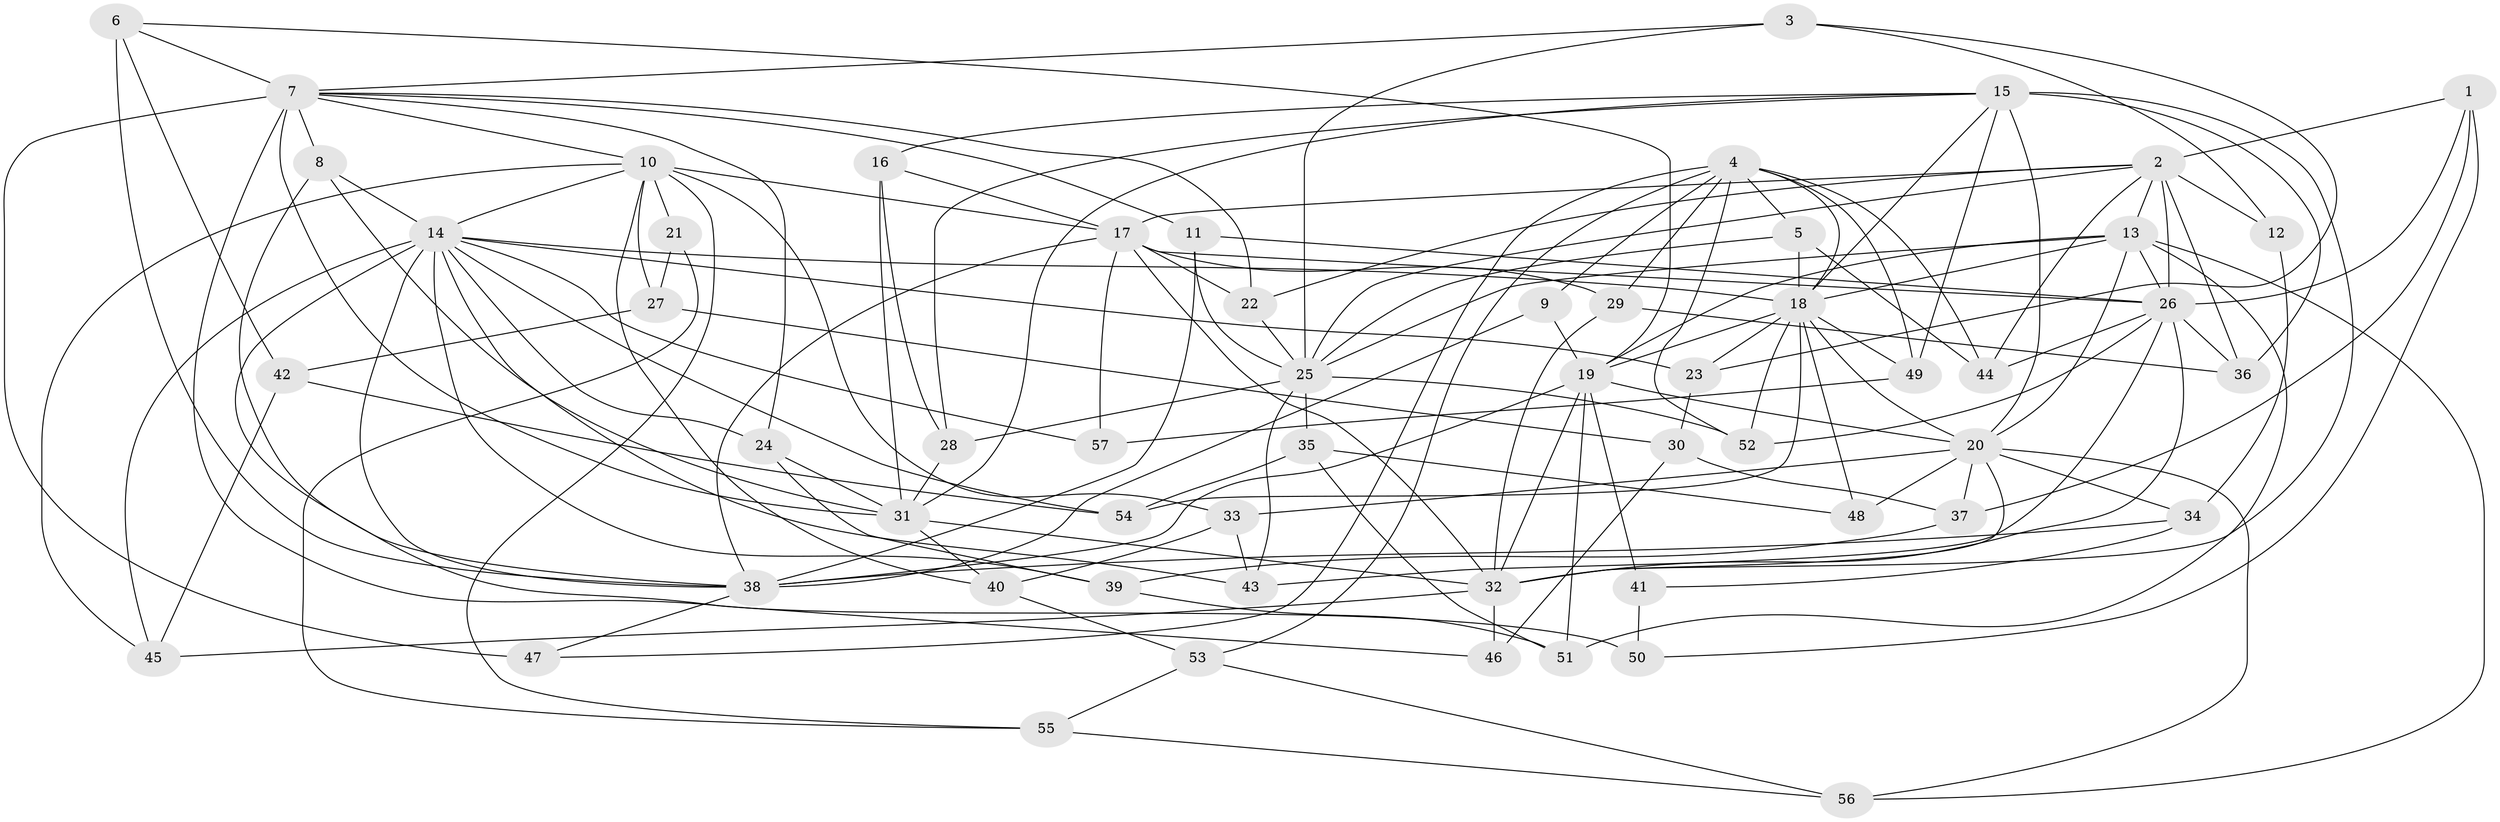// original degree distribution, {4: 1.0}
// Generated by graph-tools (version 1.1) at 2025/38/03/09/25 02:38:00]
// undirected, 57 vertices, 153 edges
graph export_dot {
graph [start="1"]
  node [color=gray90,style=filled];
  1;
  2;
  3;
  4;
  5;
  6;
  7;
  8;
  9;
  10;
  11;
  12;
  13;
  14;
  15;
  16;
  17;
  18;
  19;
  20;
  21;
  22;
  23;
  24;
  25;
  26;
  27;
  28;
  29;
  30;
  31;
  32;
  33;
  34;
  35;
  36;
  37;
  38;
  39;
  40;
  41;
  42;
  43;
  44;
  45;
  46;
  47;
  48;
  49;
  50;
  51;
  52;
  53;
  54;
  55;
  56;
  57;
  1 -- 2 [weight=1.0];
  1 -- 26 [weight=1.0];
  1 -- 37 [weight=1.0];
  1 -- 50 [weight=1.0];
  2 -- 12 [weight=2.0];
  2 -- 13 [weight=1.0];
  2 -- 17 [weight=1.0];
  2 -- 22 [weight=1.0];
  2 -- 25 [weight=1.0];
  2 -- 26 [weight=1.0];
  2 -- 36 [weight=1.0];
  2 -- 44 [weight=1.0];
  3 -- 7 [weight=1.0];
  3 -- 12 [weight=1.0];
  3 -- 23 [weight=1.0];
  3 -- 25 [weight=1.0];
  4 -- 5 [weight=1.0];
  4 -- 9 [weight=2.0];
  4 -- 18 [weight=1.0];
  4 -- 29 [weight=1.0];
  4 -- 44 [weight=1.0];
  4 -- 47 [weight=1.0];
  4 -- 49 [weight=1.0];
  4 -- 52 [weight=1.0];
  4 -- 53 [weight=1.0];
  5 -- 18 [weight=1.0];
  5 -- 25 [weight=1.0];
  5 -- 44 [weight=1.0];
  6 -- 7 [weight=1.0];
  6 -- 19 [weight=1.0];
  6 -- 38 [weight=1.0];
  6 -- 42 [weight=1.0];
  7 -- 8 [weight=1.0];
  7 -- 10 [weight=1.0];
  7 -- 11 [weight=1.0];
  7 -- 22 [weight=1.0];
  7 -- 24 [weight=1.0];
  7 -- 31 [weight=1.0];
  7 -- 47 [weight=2.0];
  7 -- 50 [weight=2.0];
  8 -- 14 [weight=1.0];
  8 -- 31 [weight=1.0];
  8 -- 38 [weight=1.0];
  9 -- 19 [weight=1.0];
  9 -- 38 [weight=1.0];
  10 -- 14 [weight=1.0];
  10 -- 17 [weight=1.0];
  10 -- 21 [weight=2.0];
  10 -- 27 [weight=1.0];
  10 -- 33 [weight=1.0];
  10 -- 40 [weight=1.0];
  10 -- 45 [weight=1.0];
  10 -- 55 [weight=1.0];
  11 -- 25 [weight=1.0];
  11 -- 26 [weight=1.0];
  11 -- 38 [weight=1.0];
  12 -- 34 [weight=1.0];
  13 -- 18 [weight=1.0];
  13 -- 19 [weight=1.0];
  13 -- 20 [weight=1.0];
  13 -- 25 [weight=1.0];
  13 -- 26 [weight=1.0];
  13 -- 51 [weight=1.0];
  13 -- 56 [weight=1.0];
  14 -- 18 [weight=1.0];
  14 -- 23 [weight=1.0];
  14 -- 24 [weight=1.0];
  14 -- 38 [weight=1.0];
  14 -- 39 [weight=1.0];
  14 -- 43 [weight=1.0];
  14 -- 45 [weight=1.0];
  14 -- 46 [weight=1.0];
  14 -- 54 [weight=1.0];
  14 -- 57 [weight=1.0];
  15 -- 16 [weight=1.0];
  15 -- 18 [weight=1.0];
  15 -- 20 [weight=2.0];
  15 -- 28 [weight=1.0];
  15 -- 31 [weight=1.0];
  15 -- 32 [weight=2.0];
  15 -- 36 [weight=1.0];
  15 -- 49 [weight=1.0];
  16 -- 17 [weight=1.0];
  16 -- 28 [weight=1.0];
  16 -- 31 [weight=1.0];
  17 -- 22 [weight=1.0];
  17 -- 26 [weight=3.0];
  17 -- 29 [weight=1.0];
  17 -- 32 [weight=1.0];
  17 -- 38 [weight=1.0];
  17 -- 57 [weight=2.0];
  18 -- 19 [weight=1.0];
  18 -- 20 [weight=1.0];
  18 -- 23 [weight=1.0];
  18 -- 48 [weight=1.0];
  18 -- 49 [weight=1.0];
  18 -- 52 [weight=1.0];
  18 -- 54 [weight=1.0];
  19 -- 20 [weight=1.0];
  19 -- 32 [weight=2.0];
  19 -- 38 [weight=2.0];
  19 -- 41 [weight=2.0];
  19 -- 51 [weight=1.0];
  20 -- 32 [weight=1.0];
  20 -- 33 [weight=1.0];
  20 -- 34 [weight=1.0];
  20 -- 37 [weight=1.0];
  20 -- 48 [weight=2.0];
  20 -- 56 [weight=1.0];
  21 -- 27 [weight=1.0];
  21 -- 55 [weight=1.0];
  22 -- 25 [weight=1.0];
  23 -- 30 [weight=1.0];
  24 -- 31 [weight=1.0];
  24 -- 39 [weight=1.0];
  25 -- 28 [weight=1.0];
  25 -- 35 [weight=1.0];
  25 -- 43 [weight=1.0];
  25 -- 52 [weight=1.0];
  26 -- 32 [weight=1.0];
  26 -- 36 [weight=1.0];
  26 -- 43 [weight=1.0];
  26 -- 44 [weight=1.0];
  26 -- 52 [weight=1.0];
  27 -- 30 [weight=1.0];
  27 -- 42 [weight=1.0];
  28 -- 31 [weight=1.0];
  29 -- 32 [weight=1.0];
  29 -- 36 [weight=1.0];
  30 -- 37 [weight=1.0];
  30 -- 46 [weight=1.0];
  31 -- 32 [weight=1.0];
  31 -- 40 [weight=1.0];
  32 -- 45 [weight=1.0];
  32 -- 46 [weight=2.0];
  33 -- 40 [weight=1.0];
  33 -- 43 [weight=1.0];
  34 -- 38 [weight=1.0];
  34 -- 41 [weight=1.0];
  35 -- 48 [weight=1.0];
  35 -- 51 [weight=1.0];
  35 -- 54 [weight=1.0];
  37 -- 39 [weight=1.0];
  38 -- 47 [weight=1.0];
  39 -- 51 [weight=1.0];
  40 -- 53 [weight=1.0];
  41 -- 50 [weight=1.0];
  42 -- 45 [weight=1.0];
  42 -- 54 [weight=1.0];
  49 -- 57 [weight=1.0];
  53 -- 55 [weight=1.0];
  53 -- 56 [weight=1.0];
  55 -- 56 [weight=1.0];
}

